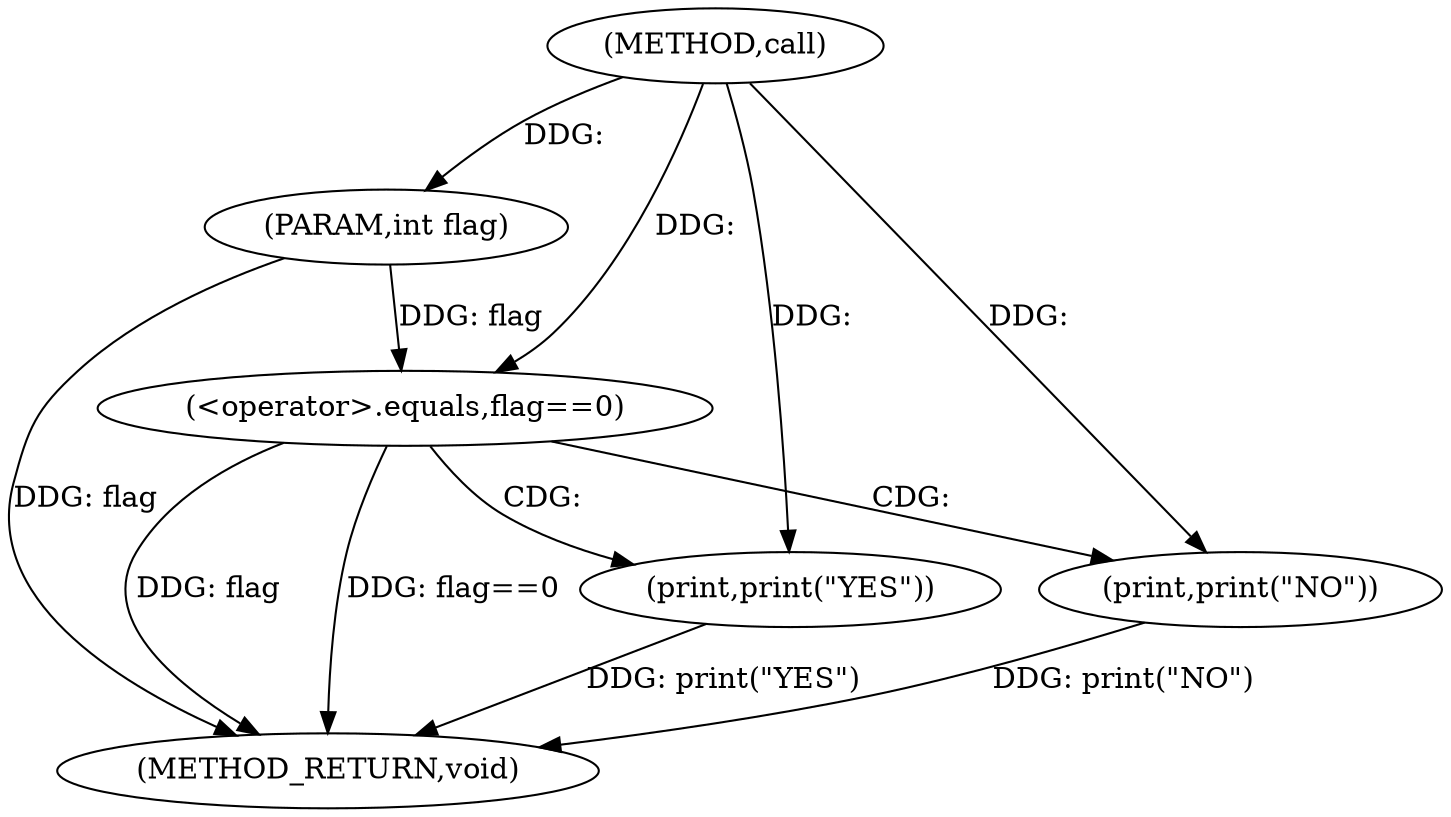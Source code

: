 digraph "call" {  
"1001718" [label = "(METHOD,call)" ]
"1001730" [label = "(METHOD_RETURN,void)" ]
"1001719" [label = "(PARAM,int flag)" ]
"1001722" [label = "(<operator>.equals,flag==0)" ]
"1001725" [label = "(print,print(\"NO\"))" ]
"1001728" [label = "(print,print(\"YES\"))" ]
  "1001719" -> "1001730"  [ label = "DDG: flag"] 
  "1001722" -> "1001730"  [ label = "DDG: flag"] 
  "1001722" -> "1001730"  [ label = "DDG: flag==0"] 
  "1001728" -> "1001730"  [ label = "DDG: print(\"YES\")"] 
  "1001725" -> "1001730"  [ label = "DDG: print(\"NO\")"] 
  "1001718" -> "1001719"  [ label = "DDG: "] 
  "1001719" -> "1001722"  [ label = "DDG: flag"] 
  "1001718" -> "1001722"  [ label = "DDG: "] 
  "1001718" -> "1001725"  [ label = "DDG: "] 
  "1001718" -> "1001728"  [ label = "DDG: "] 
  "1001722" -> "1001725"  [ label = "CDG: "] 
  "1001722" -> "1001728"  [ label = "CDG: "] 
}
